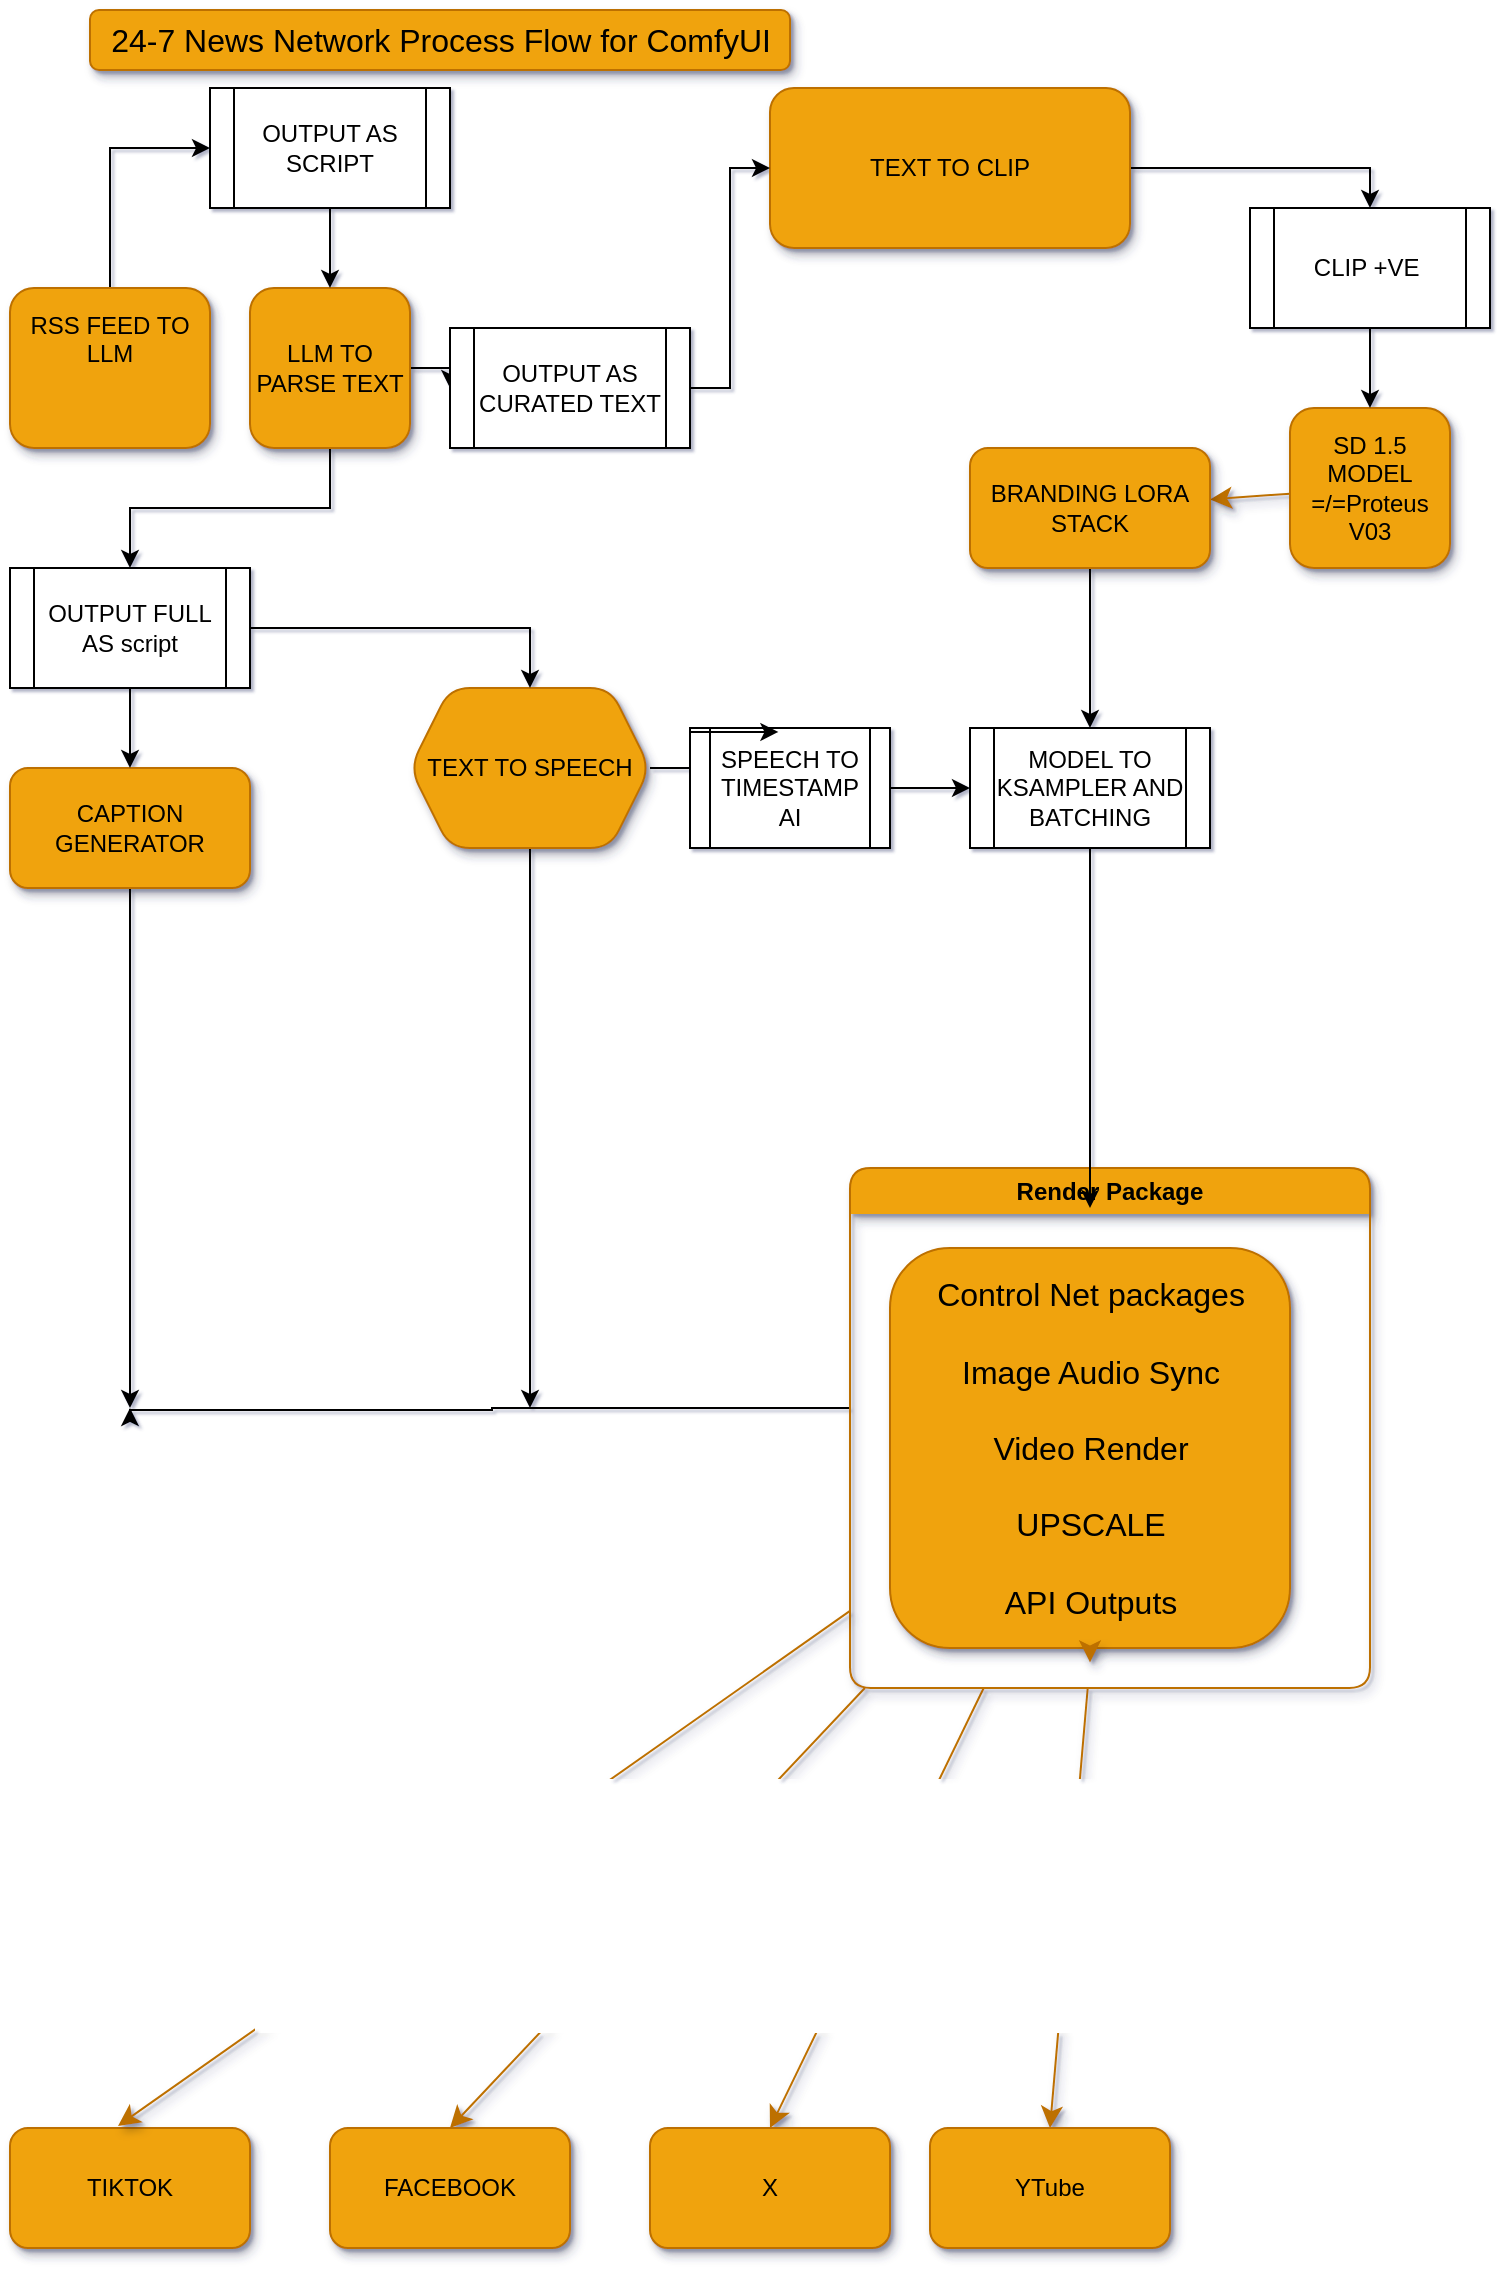 <mxfile version="24.3.1" type="github">
  <diagram name="Page-1" id="c7558073-3199-34d8-9f00-42111426c3f3">
    <mxGraphModel dx="1434" dy="818" grid="1" gridSize="20" guides="0" tooltips="1" connect="1" arrows="1" fold="1" page="1" pageScale="1" pageWidth="826" pageHeight="1169" background="#ffffff" math="0" shadow="1">
      <root>
        <mxCell id="0" />
        <mxCell id="1" parent="0" />
        <mxCell id="9C9TeYTe5FEbYKa3MM6j-2" style="edgeStyle=orthogonalEdgeStyle;rounded=0;orthogonalLoop=1;jettySize=auto;html=1;exitX=0.5;exitY=0;exitDx=0;exitDy=0;entryX=0;entryY=0.5;entryDx=0;entryDy=0;" edge="1" parent="1" source="JK8PelASmx0jaLFoLUvW-96" target="9C9TeYTe5FEbYKa3MM6j-1">
          <mxGeometry relative="1" as="geometry" />
        </mxCell>
        <mxCell id="JK8PelASmx0jaLFoLUvW-96" value="RSS FEED TO LLM&lt;div&gt;&lt;br&gt;&lt;div&gt;&lt;div&gt;&lt;br&gt;&lt;/div&gt;&lt;/div&gt;&lt;/div&gt;" style="rounded=1;whiteSpace=wrap;html=1;labelBackgroundColor=none;fillColor=#f0a30a;strokeColor=#BD7000;swimlaneLine=0;shadow=1;fontColor=#000000;" parent="1" vertex="1">
          <mxGeometry x="20" y="160" width="100" height="80" as="geometry" />
        </mxCell>
        <mxCell id="9C9TeYTe5FEbYKa3MM6j-5" style="edgeStyle=orthogonalEdgeStyle;rounded=0;orthogonalLoop=1;jettySize=auto;html=1;entryX=0.5;entryY=0;entryDx=0;entryDy=0;" edge="1" parent="1" source="JK8PelASmx0jaLFoLUvW-98" target="9C9TeYTe5FEbYKa3MM6j-4">
          <mxGeometry relative="1" as="geometry" />
        </mxCell>
        <mxCell id="9C9TeYTe5FEbYKa3MM6j-9" style="edgeStyle=orthogonalEdgeStyle;rounded=0;orthogonalLoop=1;jettySize=auto;html=1;entryX=0;entryY=0.5;entryDx=0;entryDy=0;" edge="1" parent="1" source="JK8PelASmx0jaLFoLUvW-98" target="9C9TeYTe5FEbYKa3MM6j-8">
          <mxGeometry relative="1" as="geometry" />
        </mxCell>
        <mxCell id="JK8PelASmx0jaLFoLUvW-98" value="LLM TO PARSE TEXT" style="whiteSpace=wrap;html=1;aspect=fixed;labelBackgroundColor=none;fillColor=#f0a30a;strokeColor=#BD7000;rounded=1;swimlaneLine=0;shadow=1;fontColor=#000000;" parent="1" vertex="1">
          <mxGeometry x="140" y="160" width="80" height="80" as="geometry" />
        </mxCell>
        <mxCell id="9C9TeYTe5FEbYKa3MM6j-25" style="edgeStyle=orthogonalEdgeStyle;rounded=0;orthogonalLoop=1;jettySize=auto;html=1;" edge="1" parent="1" source="JK8PelASmx0jaLFoLUvW-100">
          <mxGeometry relative="1" as="geometry">
            <mxPoint x="280" y="720" as="targetPoint" />
          </mxGeometry>
        </mxCell>
        <mxCell id="JK8PelASmx0jaLFoLUvW-100" value="TEXT TO SPEECH" style="shape=hexagon;perimeter=hexagonPerimeter2;whiteSpace=wrap;html=1;fixedSize=1;labelBackgroundColor=none;fillColor=#f0a30a;strokeColor=#BD7000;rounded=1;swimlaneLine=0;shadow=1;fontColor=#000000;" parent="1" vertex="1">
          <mxGeometry x="220" y="360" width="120" height="80" as="geometry" />
        </mxCell>
        <mxCell id="9C9TeYTe5FEbYKa3MM6j-14" style="edgeStyle=orthogonalEdgeStyle;rounded=0;orthogonalLoop=1;jettySize=auto;html=1;entryX=0.5;entryY=0;entryDx=0;entryDy=0;" edge="1" parent="1" source="JK8PelASmx0jaLFoLUvW-102" target="9C9TeYTe5FEbYKa3MM6j-11">
          <mxGeometry relative="1" as="geometry" />
        </mxCell>
        <mxCell id="JK8PelASmx0jaLFoLUvW-102" value="TEXT TO CLIP" style="rounded=1;whiteSpace=wrap;html=1;labelBackgroundColor=none;fillColor=#f0a30a;strokeColor=#BD7000;swimlaneLine=0;shadow=1;fontColor=#000000;" parent="1" vertex="1">
          <mxGeometry x="400" y="60" width="180" height="80" as="geometry" />
        </mxCell>
        <mxCell id="JK8PelASmx0jaLFoLUvW-105" style="edgeStyle=none;curved=1;rounded=1;orthogonalLoop=1;jettySize=auto;html=1;fontSize=12;startSize=8;endSize=8;labelBackgroundColor=none;strokeColor=#BD7000;fontColor=default;swimlaneLine=0;shadow=1;fillColor=#f0a30a;" parent="1" source="JK8PelASmx0jaLFoLUvW-104" target="JK8PelASmx0jaLFoLUvW-106" edge="1">
          <mxGeometry relative="1" as="geometry">
            <mxPoint x="670" y="290" as="targetPoint" />
          </mxGeometry>
        </mxCell>
        <mxCell id="JK8PelASmx0jaLFoLUvW-104" value="SD 1.5 MODEL&lt;div&gt;=/=Proteus V03&lt;/div&gt;" style="whiteSpace=wrap;html=1;aspect=fixed;labelBackgroundColor=none;fillColor=#f0a30a;strokeColor=#BD7000;rounded=1;swimlaneLine=0;shadow=1;fontColor=#000000;" parent="1" vertex="1">
          <mxGeometry x="660" y="220" width="80" height="80" as="geometry" />
        </mxCell>
        <mxCell id="9C9TeYTe5FEbYKa3MM6j-19" style="edgeStyle=orthogonalEdgeStyle;rounded=0;orthogonalLoop=1;jettySize=auto;html=1;" edge="1" parent="1" source="JK8PelASmx0jaLFoLUvW-106" target="9C9TeYTe5FEbYKa3MM6j-15">
          <mxGeometry relative="1" as="geometry" />
        </mxCell>
        <mxCell id="JK8PelASmx0jaLFoLUvW-106" value="BRANDING LORA STACK" style="rounded=1;whiteSpace=wrap;html=1;labelBackgroundColor=none;fillColor=#f0a30a;strokeColor=#BD7000;swimlaneLine=0;shadow=1;fontColor=#000000;" parent="1" vertex="1">
          <mxGeometry x="500" y="240" width="120" height="60" as="geometry" />
        </mxCell>
        <mxCell id="9C9TeYTe5FEbYKa3MM6j-26" style="edgeStyle=orthogonalEdgeStyle;rounded=0;orthogonalLoop=1;jettySize=auto;html=1;" edge="1" parent="1" source="JK8PelASmx0jaLFoLUvW-109">
          <mxGeometry relative="1" as="geometry">
            <mxPoint x="80" y="720" as="targetPoint" />
          </mxGeometry>
        </mxCell>
        <mxCell id="JK8PelASmx0jaLFoLUvW-109" value="CAPTION GENERATOR" style="rounded=1;whiteSpace=wrap;html=1;labelBackgroundColor=none;fillColor=#f0a30a;strokeColor=#BD7000;swimlaneLine=0;shadow=1;fontColor=#000000;" parent="1" vertex="1">
          <mxGeometry x="20" y="400" width="120" height="60" as="geometry" />
        </mxCell>
        <mxCell id="JK8PelASmx0jaLFoLUvW-119" style="edgeStyle=none;curved=1;rounded=1;orthogonalLoop=1;jettySize=auto;html=1;entryX=0.5;entryY=0;entryDx=0;entryDy=0;fontSize=12;startSize=8;endSize=8;labelBackgroundColor=none;strokeColor=#BD7000;fontColor=default;swimlaneLine=0;shadow=1;fillColor=#f0a30a;" parent="1" source="JK8PelASmx0jaLFoLUvW-112" target="JK8PelASmx0jaLFoLUvW-115" edge="1">
          <mxGeometry relative="1" as="geometry" />
        </mxCell>
        <mxCell id="JK8PelASmx0jaLFoLUvW-120" style="edgeStyle=none;curved=1;rounded=1;orthogonalLoop=1;jettySize=auto;html=1;entryX=0.5;entryY=0;entryDx=0;entryDy=0;fontSize=12;startSize=8;endSize=8;labelBackgroundColor=none;strokeColor=#BD7000;fontColor=default;swimlaneLine=0;shadow=1;fillColor=#f0a30a;" parent="1" source="JK8PelASmx0jaLFoLUvW-112" target="JK8PelASmx0jaLFoLUvW-116" edge="1">
          <mxGeometry relative="1" as="geometry" />
        </mxCell>
        <mxCell id="JK8PelASmx0jaLFoLUvW-121" style="edgeStyle=none;curved=1;rounded=1;orthogonalLoop=1;jettySize=auto;html=1;entryX=0.5;entryY=0;entryDx=0;entryDy=0;fontSize=12;startSize=8;endSize=8;labelBackgroundColor=none;strokeColor=#BD7000;fontColor=default;swimlaneLine=0;shadow=1;fillColor=#f0a30a;" parent="1" source="JK8PelASmx0jaLFoLUvW-112" target="JK8PelASmx0jaLFoLUvW-117" edge="1">
          <mxGeometry relative="1" as="geometry" />
        </mxCell>
        <mxCell id="9C9TeYTe5FEbYKa3MM6j-27" style="edgeStyle=orthogonalEdgeStyle;rounded=0;orthogonalLoop=1;jettySize=auto;html=1;" edge="1" parent="1" source="JK8PelASmx0jaLFoLUvW-112">
          <mxGeometry relative="1" as="geometry">
            <mxPoint x="80" y="720" as="targetPoint" />
            <Array as="points">
              <mxPoint x="261" y="720" />
              <mxPoint x="261" y="721" />
            </Array>
          </mxGeometry>
        </mxCell>
        <mxCell id="JK8PelASmx0jaLFoLUvW-112" value="Render Package" style="swimlane;whiteSpace=wrap;html=1;labelBackgroundColor=none;fillColor=#f0a30a;strokeColor=#BD7000;rounded=1;swimlaneLine=0;shadow=1;fontColor=#000000;" parent="1" vertex="1">
          <mxGeometry x="440" y="600" width="260" height="260" as="geometry" />
        </mxCell>
        <mxCell id="JK8PelASmx0jaLFoLUvW-113" value="Control Net packages&lt;div&gt;&lt;br&gt;&lt;/div&gt;&lt;div&gt;&lt;span style=&quot;background-color: initial;&quot;&gt;Image Audio Sync&lt;/span&gt;&lt;/div&gt;&lt;div&gt;&lt;span style=&quot;background-color: initial;&quot;&gt;&lt;br&gt;&lt;/span&gt;&lt;/div&gt;&lt;div&gt;&lt;span style=&quot;background-color: initial;&quot;&gt;Video&amp;nbsp;&lt;/span&gt;&lt;span style=&quot;background-color: initial;&quot;&gt;Render&lt;/span&gt;&lt;/div&gt;&lt;div&gt;&lt;div&gt;&lt;br&gt;&lt;/div&gt;&lt;div&gt;UPSCALE&lt;/div&gt;&lt;div&gt;&lt;br&gt;&lt;/div&gt;&lt;div&gt;API Outputs&lt;/div&gt;&lt;/div&gt;" style="text;html=1;align=center;verticalAlign=middle;resizable=0;points=[];autosize=1;strokeColor=#BD7000;fillColor=#f0a30a;fontSize=16;labelBackgroundColor=none;rounded=1;swimlaneLine=0;shadow=1;fontColor=#000000;" parent="JK8PelASmx0jaLFoLUvW-112" vertex="1">
          <mxGeometry x="20" y="40" width="200" height="200" as="geometry" />
        </mxCell>
        <mxCell id="JK8PelASmx0jaLFoLUvW-123" style="edgeStyle=none;curved=1;rounded=1;orthogonalLoop=1;jettySize=auto;html=1;entryX=0.5;entryY=1.036;entryDx=0;entryDy=0;entryPerimeter=0;strokeColor=#BD7000;fontSize=12;fontColor=#1A1A1A;startSize=8;endSize=8;swimlaneLine=0;shadow=1;fillColor=#f0a30a;" parent="JK8PelASmx0jaLFoLUvW-112" source="JK8PelASmx0jaLFoLUvW-113" target="JK8PelASmx0jaLFoLUvW-113" edge="1">
          <mxGeometry relative="1" as="geometry" />
        </mxCell>
        <mxCell id="JK8PelASmx0jaLFoLUvW-114" value="TIKTOK" style="rounded=1;whiteSpace=wrap;html=1;labelBackgroundColor=none;fillColor=#f0a30a;strokeColor=#BD7000;swimlaneLine=0;shadow=1;fontColor=#000000;" parent="1" vertex="1">
          <mxGeometry x="20" y="1080" width="120" height="60" as="geometry" />
        </mxCell>
        <mxCell id="JK8PelASmx0jaLFoLUvW-115" value="FACEBOOK" style="rounded=1;whiteSpace=wrap;html=1;labelBackgroundColor=none;fillColor=#f0a30a;strokeColor=#BD7000;swimlaneLine=0;shadow=1;fontColor=#000000;" parent="1" vertex="1">
          <mxGeometry x="180" y="1080" width="120" height="60" as="geometry" />
        </mxCell>
        <mxCell id="JK8PelASmx0jaLFoLUvW-116" value="X" style="rounded=1;whiteSpace=wrap;html=1;labelBackgroundColor=none;fillColor=#f0a30a;strokeColor=#BD7000;swimlaneLine=0;shadow=1;fontColor=#000000;" parent="1" vertex="1">
          <mxGeometry x="340" y="1080" width="120" height="60" as="geometry" />
        </mxCell>
        <mxCell id="JK8PelASmx0jaLFoLUvW-117" value="YTube" style="rounded=1;whiteSpace=wrap;html=1;labelBackgroundColor=none;fillColor=#f0a30a;strokeColor=#BD7000;swimlaneLine=0;shadow=1;fontColor=#000000;" parent="1" vertex="1">
          <mxGeometry x="480" y="1080" width="120" height="60" as="geometry" />
        </mxCell>
        <mxCell id="JK8PelASmx0jaLFoLUvW-118" style="edgeStyle=none;curved=1;rounded=1;orthogonalLoop=1;jettySize=auto;html=1;entryX=0.45;entryY=-0.017;entryDx=0;entryDy=0;entryPerimeter=0;fontSize=12;startSize=8;endSize=8;labelBackgroundColor=none;strokeColor=#BD7000;fontColor=default;flowAnimation=0;swimlaneLine=0;shadow=1;fillColor=#f0a30a;" parent="1" source="JK8PelASmx0jaLFoLUvW-112" target="JK8PelASmx0jaLFoLUvW-114" edge="1">
          <mxGeometry relative="1" as="geometry" />
        </mxCell>
        <mxCell id="JK8PelASmx0jaLFoLUvW-122" value="24-7 News Network Process Flow for ComfyUI" style="text;html=1;align=center;verticalAlign=middle;resizable=0;points=[];autosize=1;strokeColor=#BD7000;fillColor=#f0a30a;fontSize=16;labelBackgroundColor=none;rounded=1;swimlaneLine=0;shadow=1;fontColor=#000000;" parent="1" vertex="1">
          <mxGeometry x="60" y="21" width="350" height="30" as="geometry" />
        </mxCell>
        <mxCell id="9C9TeYTe5FEbYKa3MM6j-3" style="edgeStyle=orthogonalEdgeStyle;rounded=0;orthogonalLoop=1;jettySize=auto;html=1;entryX=0.5;entryY=0;entryDx=0;entryDy=0;" edge="1" parent="1" source="9C9TeYTe5FEbYKa3MM6j-1" target="JK8PelASmx0jaLFoLUvW-98">
          <mxGeometry relative="1" as="geometry" />
        </mxCell>
        <mxCell id="9C9TeYTe5FEbYKa3MM6j-1" value="OUTPUT AS SCRIPT" style="shape=process;whiteSpace=wrap;html=1;backgroundOutline=1;" vertex="1" parent="1">
          <mxGeometry x="120" y="60" width="120" height="60" as="geometry" />
        </mxCell>
        <mxCell id="9C9TeYTe5FEbYKa3MM6j-12" style="edgeStyle=orthogonalEdgeStyle;rounded=0;orthogonalLoop=1;jettySize=auto;html=1;entryX=0.5;entryY=0;entryDx=0;entryDy=0;" edge="1" parent="1" source="9C9TeYTe5FEbYKa3MM6j-4" target="JK8PelASmx0jaLFoLUvW-109">
          <mxGeometry relative="1" as="geometry" />
        </mxCell>
        <mxCell id="9C9TeYTe5FEbYKa3MM6j-13" style="edgeStyle=orthogonalEdgeStyle;rounded=0;orthogonalLoop=1;jettySize=auto;html=1;entryX=0.5;entryY=0;entryDx=0;entryDy=0;" edge="1" parent="1" source="9C9TeYTe5FEbYKa3MM6j-4" target="JK8PelASmx0jaLFoLUvW-100">
          <mxGeometry relative="1" as="geometry" />
        </mxCell>
        <mxCell id="9C9TeYTe5FEbYKa3MM6j-4" value="OUTPUT FULL AS script" style="shape=process;whiteSpace=wrap;html=1;backgroundOutline=1;" vertex="1" parent="1">
          <mxGeometry x="20" y="300" width="120" height="60" as="geometry" />
        </mxCell>
        <mxCell id="9C9TeYTe5FEbYKa3MM6j-10" style="edgeStyle=orthogonalEdgeStyle;rounded=0;orthogonalLoop=1;jettySize=auto;html=1;entryX=0;entryY=0.5;entryDx=0;entryDy=0;" edge="1" parent="1" source="9C9TeYTe5FEbYKa3MM6j-8" target="JK8PelASmx0jaLFoLUvW-102">
          <mxGeometry relative="1" as="geometry" />
        </mxCell>
        <mxCell id="9C9TeYTe5FEbYKa3MM6j-8" value="OUTPUT AS CURATED TEXT" style="shape=process;whiteSpace=wrap;html=1;backgroundOutline=1;" vertex="1" parent="1">
          <mxGeometry x="240" y="180" width="120" height="60" as="geometry" />
        </mxCell>
        <mxCell id="9C9TeYTe5FEbYKa3MM6j-17" style="edgeStyle=orthogonalEdgeStyle;rounded=0;orthogonalLoop=1;jettySize=auto;html=1;exitX=0.5;exitY=1;exitDx=0;exitDy=0;entryX=0.5;entryY=0;entryDx=0;entryDy=0;" edge="1" parent="1" source="9C9TeYTe5FEbYKa3MM6j-11" target="JK8PelASmx0jaLFoLUvW-104">
          <mxGeometry relative="1" as="geometry" />
        </mxCell>
        <mxCell id="9C9TeYTe5FEbYKa3MM6j-11" value="CLIP +VE&amp;nbsp;" style="shape=process;whiteSpace=wrap;html=1;backgroundOutline=1;" vertex="1" parent="1">
          <mxGeometry x="640" y="120" width="120" height="60" as="geometry" />
        </mxCell>
        <mxCell id="9C9TeYTe5FEbYKa3MM6j-24" style="edgeStyle=orthogonalEdgeStyle;rounded=0;orthogonalLoop=1;jettySize=auto;html=1;" edge="1" parent="1" source="9C9TeYTe5FEbYKa3MM6j-15">
          <mxGeometry relative="1" as="geometry">
            <mxPoint x="560" y="620" as="targetPoint" />
          </mxGeometry>
        </mxCell>
        <mxCell id="9C9TeYTe5FEbYKa3MM6j-15" value="MODEL TO KSAMPLER AND BATCHING" style="shape=process;whiteSpace=wrap;html=1;backgroundOutline=1;" vertex="1" parent="1">
          <mxGeometry x="500" y="380" width="120" height="60" as="geometry" />
        </mxCell>
        <mxCell id="9C9TeYTe5FEbYKa3MM6j-23" style="edgeStyle=orthogonalEdgeStyle;rounded=0;orthogonalLoop=1;jettySize=auto;html=1;entryX=0;entryY=0.5;entryDx=0;entryDy=0;" edge="1" parent="1" source="9C9TeYTe5FEbYKa3MM6j-20" target="9C9TeYTe5FEbYKa3MM6j-15">
          <mxGeometry relative="1" as="geometry" />
        </mxCell>
        <mxCell id="9C9TeYTe5FEbYKa3MM6j-20" value="SPEECH TO TIMESTAMP AI" style="shape=process;whiteSpace=wrap;html=1;backgroundOutline=1;" vertex="1" parent="1">
          <mxGeometry x="360" y="380" width="100" height="60" as="geometry" />
        </mxCell>
        <mxCell id="9C9TeYTe5FEbYKa3MM6j-21" style="edgeStyle=orthogonalEdgeStyle;rounded=0;orthogonalLoop=1;jettySize=auto;html=1;entryX=0.442;entryY=0.033;entryDx=0;entryDy=0;entryPerimeter=0;" edge="1" parent="1" source="JK8PelASmx0jaLFoLUvW-100" target="9C9TeYTe5FEbYKa3MM6j-20">
          <mxGeometry relative="1" as="geometry" />
        </mxCell>
      </root>
    </mxGraphModel>
  </diagram>
</mxfile>

